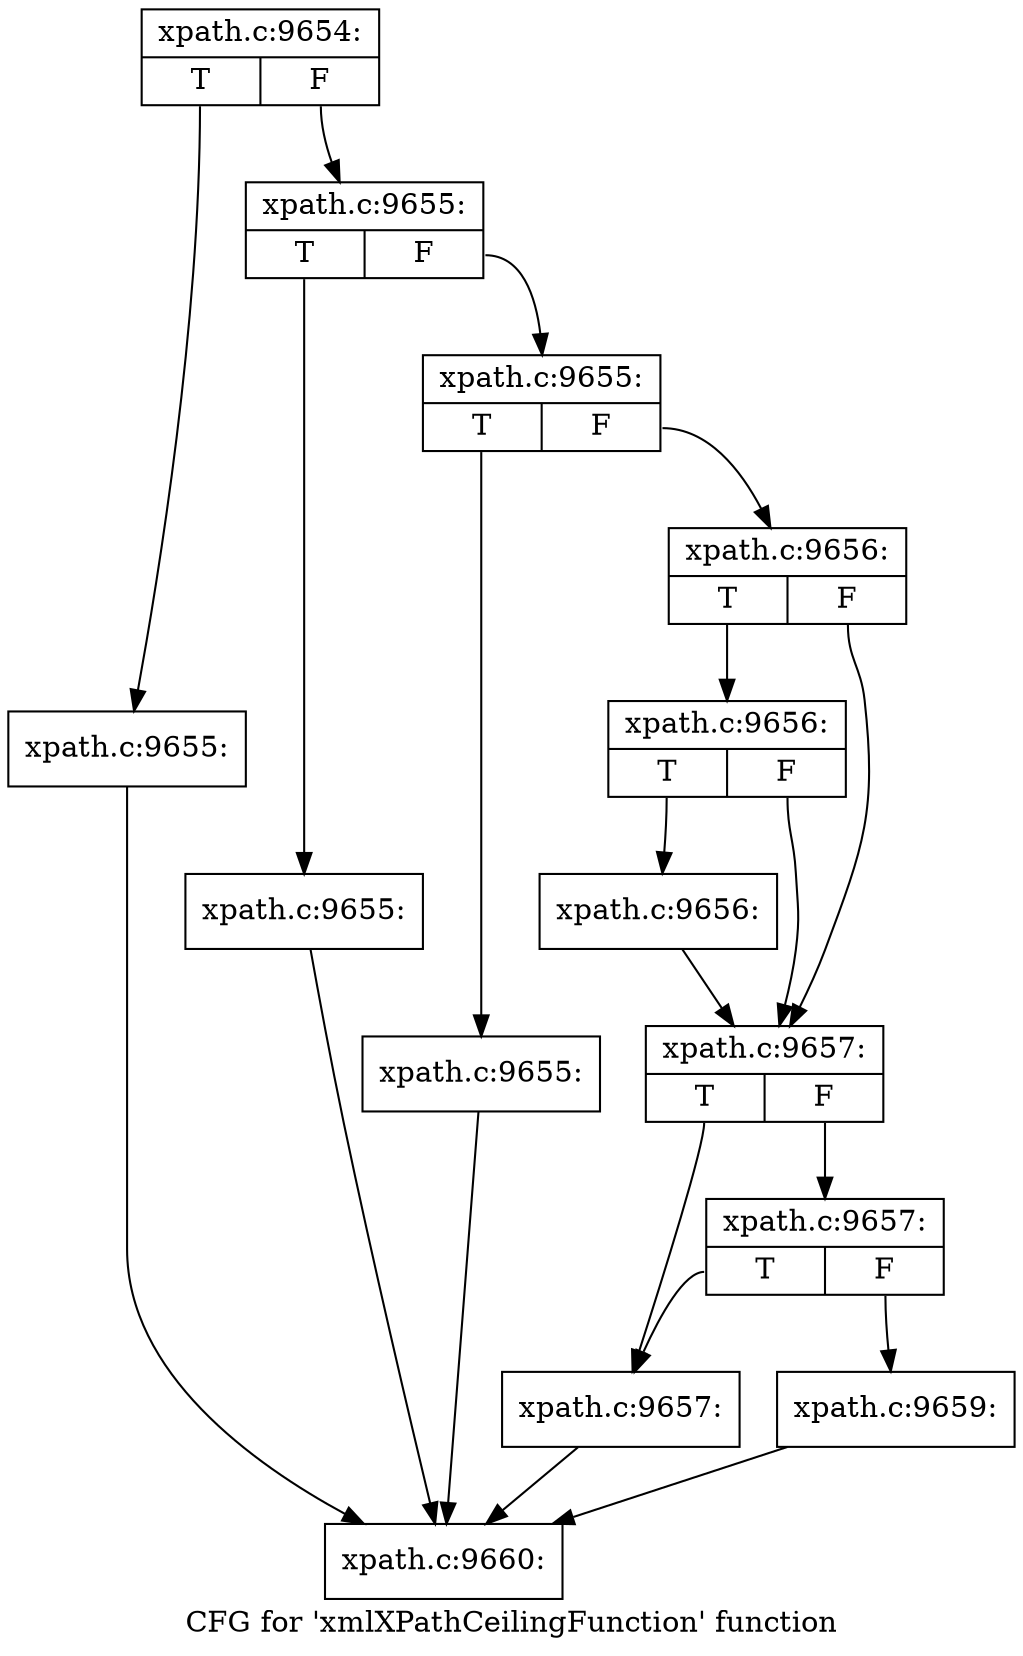 digraph "CFG for 'xmlXPathCeilingFunction' function" {
	label="CFG for 'xmlXPathCeilingFunction' function";

	Node0x55e6b2869de0 [shape=record,label="{xpath.c:9654:|{<s0>T|<s1>F}}"];
	Node0x55e6b2869de0:s0 -> Node0x55e6b2864780;
	Node0x55e6b2869de0:s1 -> Node0x55e6b286a160;
	Node0x55e6b2864780 [shape=record,label="{xpath.c:9655:}"];
	Node0x55e6b2864780 -> Node0x55e6b286ce40;
	Node0x55e6b286a160 [shape=record,label="{xpath.c:9655:|{<s0>T|<s1>F}}"];
	Node0x55e6b286a160:s0 -> Node0x55e6b2871ac0;
	Node0x55e6b286a160:s1 -> Node0x55e6b2871b10;
	Node0x55e6b2871ac0 [shape=record,label="{xpath.c:9655:}"];
	Node0x55e6b2871ac0 -> Node0x55e6b286ce40;
	Node0x55e6b2871b10 [shape=record,label="{xpath.c:9655:|{<s0>T|<s1>F}}"];
	Node0x55e6b2871b10:s0 -> Node0x55e6b2871e70;
	Node0x55e6b2871b10:s1 -> Node0x55e6b2871ec0;
	Node0x55e6b2871e70 [shape=record,label="{xpath.c:9655:}"];
	Node0x55e6b2871e70 -> Node0x55e6b286ce40;
	Node0x55e6b2871ec0 [shape=record,label="{xpath.c:9656:|{<s0>T|<s1>F}}"];
	Node0x55e6b2871ec0:s0 -> Node0x55e6b2872490;
	Node0x55e6b2871ec0:s1 -> Node0x55e6b2872440;
	Node0x55e6b2872490 [shape=record,label="{xpath.c:9656:|{<s0>T|<s1>F}}"];
	Node0x55e6b2872490:s0 -> Node0x55e6b28723f0;
	Node0x55e6b2872490:s1 -> Node0x55e6b2872440;
	Node0x55e6b28723f0 [shape=record,label="{xpath.c:9656:}"];
	Node0x55e6b28723f0 -> Node0x55e6b2872440;
	Node0x55e6b2872440 [shape=record,label="{xpath.c:9657:|{<s0>T|<s1>F}}"];
	Node0x55e6b2872440:s0 -> Node0x55e6b2872cc0;
	Node0x55e6b2872440:s1 -> Node0x55e6b2872d60;
	Node0x55e6b2872d60 [shape=record,label="{xpath.c:9657:|{<s0>T|<s1>F}}"];
	Node0x55e6b2872d60:s0 -> Node0x55e6b2872cc0;
	Node0x55e6b2872d60:s1 -> Node0x55e6b2872d10;
	Node0x55e6b2872cc0 [shape=record,label="{xpath.c:9657:}"];
	Node0x55e6b2872cc0 -> Node0x55e6b286ce40;
	Node0x55e6b2872d10 [shape=record,label="{xpath.c:9659:}"];
	Node0x55e6b2872d10 -> Node0x55e6b286ce40;
	Node0x55e6b286ce40 [shape=record,label="{xpath.c:9660:}"];
}

